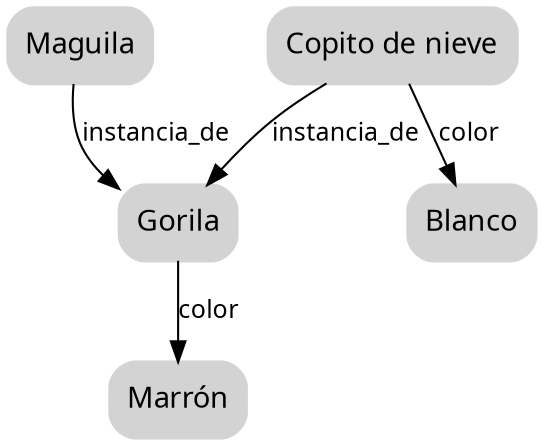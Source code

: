 digraph ejemplo {
node  [style="rounded,filled,bold", shape=box, fontname="Nimbus", color="lightgray"];
edge  [fontname="Nimbus" weight=2, fontsize=12]

A -> B [ label = "instancia_de"];
D -> B [ label = "instancia_de"];
B -> C [ label = "color"];
D -> E [ label = "color"];


A [label="Maguila"];
B [label="Gorila"];
C [label="Marrón"];
D [label="Copito de nieve"];
E [label="Blanco"];


}